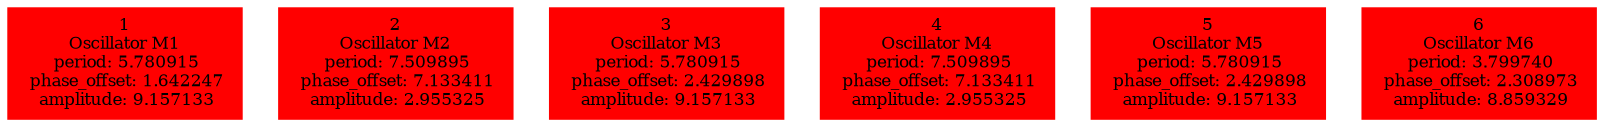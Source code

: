  digraph g{ forcelabels=true;
1 [label=<1<BR />Oscillator M1<BR /> period: 5.780915<BR /> phase_offset: 1.642247<BR /> amplitude: 9.157133>, shape=box,color=red,style=filled,fontsize=8];2 [label=<2<BR />Oscillator M2<BR /> period: 7.509895<BR /> phase_offset: 7.133411<BR /> amplitude: 2.955325>, shape=box,color=red,style=filled,fontsize=8];3 [label=<3<BR />Oscillator M3<BR /> period: 5.780915<BR /> phase_offset: 2.429898<BR /> amplitude: 9.157133>, shape=box,color=red,style=filled,fontsize=8];4 [label=<4<BR />Oscillator M4<BR /> period: 7.509895<BR /> phase_offset: 7.133411<BR /> amplitude: 2.955325>, shape=box,color=red,style=filled,fontsize=8];5 [label=<5<BR />Oscillator M5<BR /> period: 5.780915<BR /> phase_offset: 2.429898<BR /> amplitude: 9.157133>, shape=box,color=red,style=filled,fontsize=8];6 [label=<6<BR />Oscillator M6<BR /> period: 3.799740<BR /> phase_offset: 2.308973<BR /> amplitude: 8.859329>, shape=box,color=red,style=filled,fontsize=8]; }
